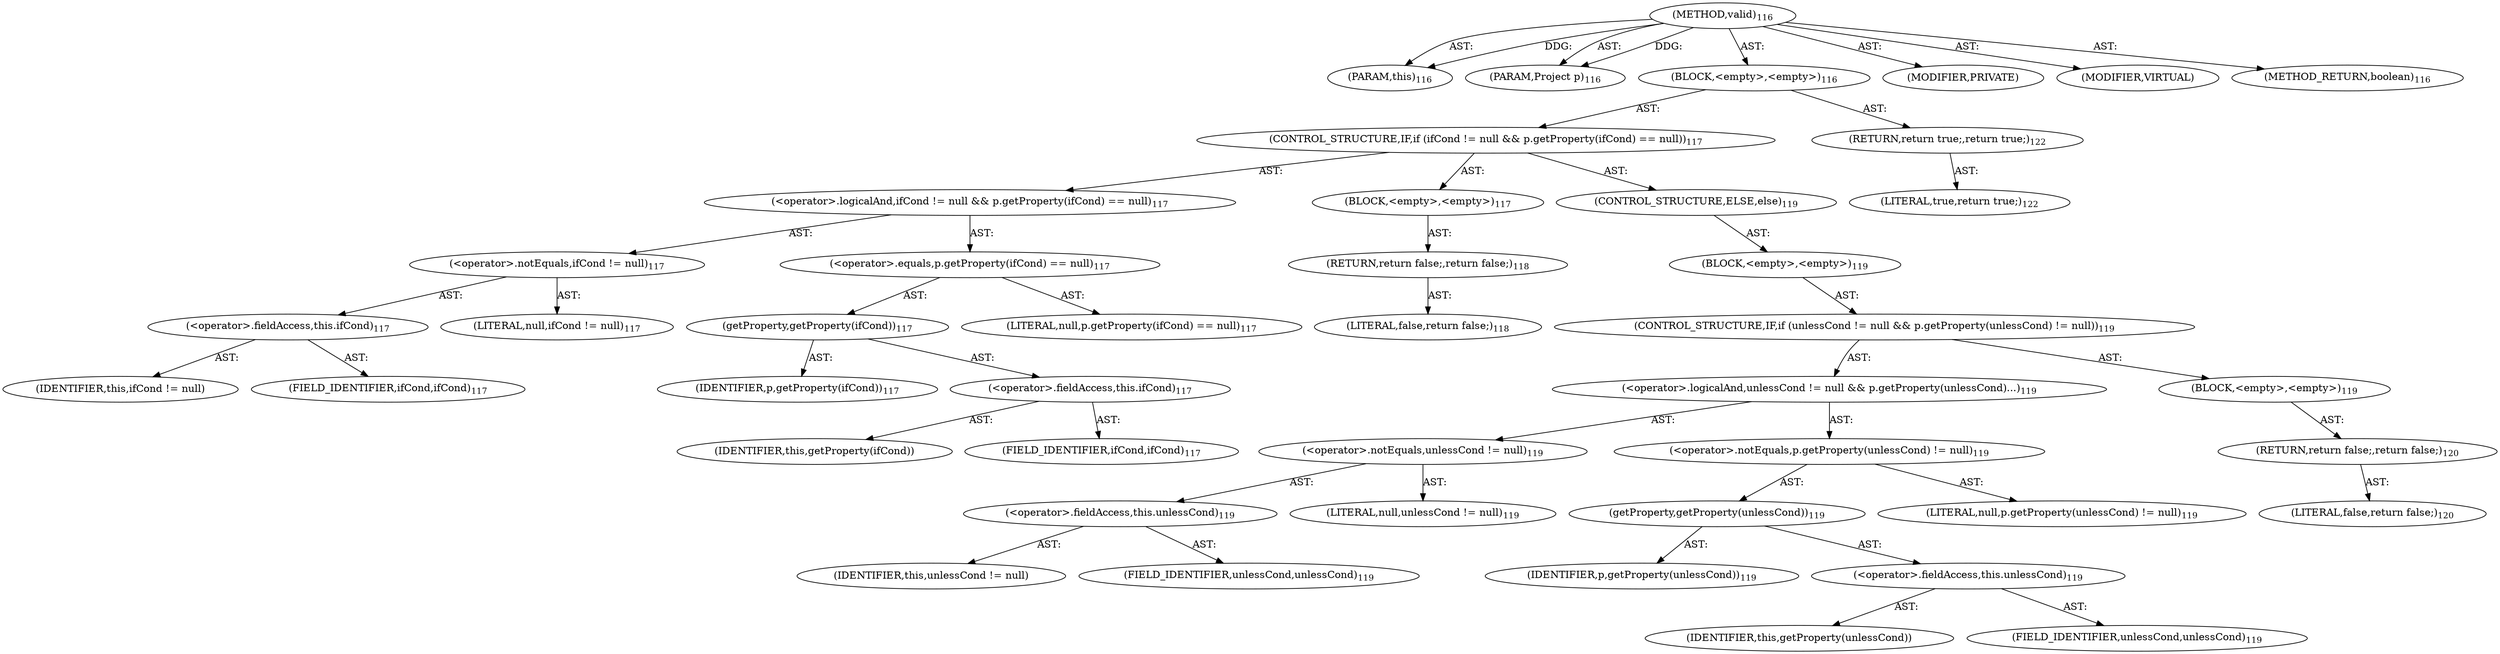 digraph "valid" {  
"111669149701" [label = <(METHOD,valid)<SUB>116</SUB>> ]
"115964117022" [label = <(PARAM,this)<SUB>116</SUB>> ]
"115964117023" [label = <(PARAM,Project p)<SUB>116</SUB>> ]
"25769803781" [label = <(BLOCK,&lt;empty&gt;,&lt;empty&gt;)<SUB>116</SUB>> ]
"47244640256" [label = <(CONTROL_STRUCTURE,IF,if (ifCond != null &amp;&amp; p.getProperty(ifCond) == null))<SUB>117</SUB>> ]
"30064771083" [label = <(&lt;operator&gt;.logicalAnd,ifCond != null &amp;&amp; p.getProperty(ifCond) == null)<SUB>117</SUB>> ]
"30064771084" [label = <(&lt;operator&gt;.notEquals,ifCond != null)<SUB>117</SUB>> ]
"30064771085" [label = <(&lt;operator&gt;.fieldAccess,this.ifCond)<SUB>117</SUB>> ]
"68719476804" [label = <(IDENTIFIER,this,ifCond != null)> ]
"55834574853" [label = <(FIELD_IDENTIFIER,ifCond,ifCond)<SUB>117</SUB>> ]
"90194313217" [label = <(LITERAL,null,ifCond != null)<SUB>117</SUB>> ]
"30064771086" [label = <(&lt;operator&gt;.equals,p.getProperty(ifCond) == null)<SUB>117</SUB>> ]
"30064771087" [label = <(getProperty,getProperty(ifCond))<SUB>117</SUB>> ]
"68719476805" [label = <(IDENTIFIER,p,getProperty(ifCond))<SUB>117</SUB>> ]
"30064771088" [label = <(&lt;operator&gt;.fieldAccess,this.ifCond)<SUB>117</SUB>> ]
"68719476806" [label = <(IDENTIFIER,this,getProperty(ifCond))> ]
"55834574854" [label = <(FIELD_IDENTIFIER,ifCond,ifCond)<SUB>117</SUB>> ]
"90194313218" [label = <(LITERAL,null,p.getProperty(ifCond) == null)<SUB>117</SUB>> ]
"25769803782" [label = <(BLOCK,&lt;empty&gt;,&lt;empty&gt;)<SUB>117</SUB>> ]
"146028888066" [label = <(RETURN,return false;,return false;)<SUB>118</SUB>> ]
"90194313219" [label = <(LITERAL,false,return false;)<SUB>118</SUB>> ]
"47244640257" [label = <(CONTROL_STRUCTURE,ELSE,else)<SUB>119</SUB>> ]
"25769803783" [label = <(BLOCK,&lt;empty&gt;,&lt;empty&gt;)<SUB>119</SUB>> ]
"47244640258" [label = <(CONTROL_STRUCTURE,IF,if (unlessCond != null &amp;&amp; p.getProperty(unlessCond) != null))<SUB>119</SUB>> ]
"30064771089" [label = <(&lt;operator&gt;.logicalAnd,unlessCond != null &amp;&amp; p.getProperty(unlessCond)...)<SUB>119</SUB>> ]
"30064771090" [label = <(&lt;operator&gt;.notEquals,unlessCond != null)<SUB>119</SUB>> ]
"30064771091" [label = <(&lt;operator&gt;.fieldAccess,this.unlessCond)<SUB>119</SUB>> ]
"68719476807" [label = <(IDENTIFIER,this,unlessCond != null)> ]
"55834574855" [label = <(FIELD_IDENTIFIER,unlessCond,unlessCond)<SUB>119</SUB>> ]
"90194313220" [label = <(LITERAL,null,unlessCond != null)<SUB>119</SUB>> ]
"30064771092" [label = <(&lt;operator&gt;.notEquals,p.getProperty(unlessCond) != null)<SUB>119</SUB>> ]
"30064771093" [label = <(getProperty,getProperty(unlessCond))<SUB>119</SUB>> ]
"68719476808" [label = <(IDENTIFIER,p,getProperty(unlessCond))<SUB>119</SUB>> ]
"30064771094" [label = <(&lt;operator&gt;.fieldAccess,this.unlessCond)<SUB>119</SUB>> ]
"68719476809" [label = <(IDENTIFIER,this,getProperty(unlessCond))> ]
"55834574856" [label = <(FIELD_IDENTIFIER,unlessCond,unlessCond)<SUB>119</SUB>> ]
"90194313221" [label = <(LITERAL,null,p.getProperty(unlessCond) != null)<SUB>119</SUB>> ]
"25769803784" [label = <(BLOCK,&lt;empty&gt;,&lt;empty&gt;)<SUB>119</SUB>> ]
"146028888067" [label = <(RETURN,return false;,return false;)<SUB>120</SUB>> ]
"90194313222" [label = <(LITERAL,false,return false;)<SUB>120</SUB>> ]
"146028888068" [label = <(RETURN,return true;,return true;)<SUB>122</SUB>> ]
"90194313223" [label = <(LITERAL,true,return true;)<SUB>122</SUB>> ]
"133143986193" [label = <(MODIFIER,PRIVATE)> ]
"133143986194" [label = <(MODIFIER,VIRTUAL)> ]
"128849018885" [label = <(METHOD_RETURN,boolean)<SUB>116</SUB>> ]
  "111669149701" -> "115964117022"  [ label = "AST: "] 
  "111669149701" -> "115964117023"  [ label = "AST: "] 
  "111669149701" -> "25769803781"  [ label = "AST: "] 
  "111669149701" -> "133143986193"  [ label = "AST: "] 
  "111669149701" -> "133143986194"  [ label = "AST: "] 
  "111669149701" -> "128849018885"  [ label = "AST: "] 
  "25769803781" -> "47244640256"  [ label = "AST: "] 
  "25769803781" -> "146028888068"  [ label = "AST: "] 
  "47244640256" -> "30064771083"  [ label = "AST: "] 
  "47244640256" -> "25769803782"  [ label = "AST: "] 
  "47244640256" -> "47244640257"  [ label = "AST: "] 
  "30064771083" -> "30064771084"  [ label = "AST: "] 
  "30064771083" -> "30064771086"  [ label = "AST: "] 
  "30064771084" -> "30064771085"  [ label = "AST: "] 
  "30064771084" -> "90194313217"  [ label = "AST: "] 
  "30064771085" -> "68719476804"  [ label = "AST: "] 
  "30064771085" -> "55834574853"  [ label = "AST: "] 
  "30064771086" -> "30064771087"  [ label = "AST: "] 
  "30064771086" -> "90194313218"  [ label = "AST: "] 
  "30064771087" -> "68719476805"  [ label = "AST: "] 
  "30064771087" -> "30064771088"  [ label = "AST: "] 
  "30064771088" -> "68719476806"  [ label = "AST: "] 
  "30064771088" -> "55834574854"  [ label = "AST: "] 
  "25769803782" -> "146028888066"  [ label = "AST: "] 
  "146028888066" -> "90194313219"  [ label = "AST: "] 
  "47244640257" -> "25769803783"  [ label = "AST: "] 
  "25769803783" -> "47244640258"  [ label = "AST: "] 
  "47244640258" -> "30064771089"  [ label = "AST: "] 
  "47244640258" -> "25769803784"  [ label = "AST: "] 
  "30064771089" -> "30064771090"  [ label = "AST: "] 
  "30064771089" -> "30064771092"  [ label = "AST: "] 
  "30064771090" -> "30064771091"  [ label = "AST: "] 
  "30064771090" -> "90194313220"  [ label = "AST: "] 
  "30064771091" -> "68719476807"  [ label = "AST: "] 
  "30064771091" -> "55834574855"  [ label = "AST: "] 
  "30064771092" -> "30064771093"  [ label = "AST: "] 
  "30064771092" -> "90194313221"  [ label = "AST: "] 
  "30064771093" -> "68719476808"  [ label = "AST: "] 
  "30064771093" -> "30064771094"  [ label = "AST: "] 
  "30064771094" -> "68719476809"  [ label = "AST: "] 
  "30064771094" -> "55834574856"  [ label = "AST: "] 
  "25769803784" -> "146028888067"  [ label = "AST: "] 
  "146028888067" -> "90194313222"  [ label = "AST: "] 
  "146028888068" -> "90194313223"  [ label = "AST: "] 
  "111669149701" -> "115964117022"  [ label = "DDG: "] 
  "111669149701" -> "115964117023"  [ label = "DDG: "] 
}
